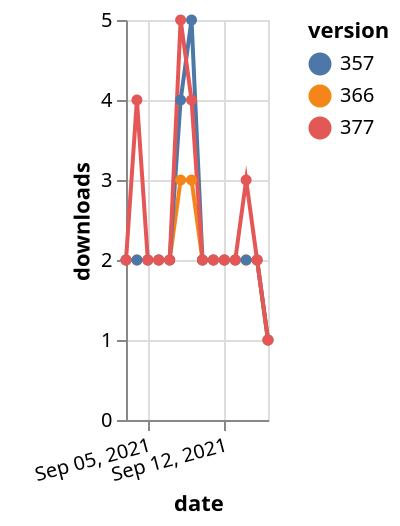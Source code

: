 {"$schema": "https://vega.github.io/schema/vega-lite/v5.json", "description": "A simple bar chart with embedded data.", "data": {"values": [{"date": "2021-09-03", "total": 2275, "delta": 2, "version": "366"}, {"date": "2021-09-04", "total": 2277, "delta": 2, "version": "366"}, {"date": "2021-09-05", "total": 2279, "delta": 2, "version": "366"}, {"date": "2021-09-06", "total": 2281, "delta": 2, "version": "366"}, {"date": "2021-09-07", "total": 2283, "delta": 2, "version": "366"}, {"date": "2021-09-08", "total": 2286, "delta": 3, "version": "366"}, {"date": "2021-09-09", "total": 2289, "delta": 3, "version": "366"}, {"date": "2021-09-10", "total": 2291, "delta": 2, "version": "366"}, {"date": "2021-09-11", "total": 2293, "delta": 2, "version": "366"}, {"date": "2021-09-12", "total": 2295, "delta": 2, "version": "366"}, {"date": "2021-09-13", "total": 2297, "delta": 2, "version": "366"}, {"date": "2021-09-14", "total": 2299, "delta": 2, "version": "366"}, {"date": "2021-09-15", "total": 2301, "delta": 2, "version": "366"}, {"date": "2021-09-16", "total": 2302, "delta": 1, "version": "366"}, {"date": "2021-09-03", "total": 2772, "delta": 2, "version": "357"}, {"date": "2021-09-04", "total": 2774, "delta": 2, "version": "357"}, {"date": "2021-09-05", "total": 2776, "delta": 2, "version": "357"}, {"date": "2021-09-06", "total": 2778, "delta": 2, "version": "357"}, {"date": "2021-09-07", "total": 2780, "delta": 2, "version": "357"}, {"date": "2021-09-08", "total": 2784, "delta": 4, "version": "357"}, {"date": "2021-09-09", "total": 2789, "delta": 5, "version": "357"}, {"date": "2021-09-10", "total": 2791, "delta": 2, "version": "357"}, {"date": "2021-09-11", "total": 2793, "delta": 2, "version": "357"}, {"date": "2021-09-12", "total": 2795, "delta": 2, "version": "357"}, {"date": "2021-09-13", "total": 2797, "delta": 2, "version": "357"}, {"date": "2021-09-14", "total": 2799, "delta": 2, "version": "357"}, {"date": "2021-09-15", "total": 2801, "delta": 2, "version": "357"}, {"date": "2021-09-16", "total": 2802, "delta": 1, "version": "357"}, {"date": "2021-09-03", "total": 2087, "delta": 2, "version": "377"}, {"date": "2021-09-04", "total": 2091, "delta": 4, "version": "377"}, {"date": "2021-09-05", "total": 2093, "delta": 2, "version": "377"}, {"date": "2021-09-06", "total": 2095, "delta": 2, "version": "377"}, {"date": "2021-09-07", "total": 2097, "delta": 2, "version": "377"}, {"date": "2021-09-08", "total": 2102, "delta": 5, "version": "377"}, {"date": "2021-09-09", "total": 2106, "delta": 4, "version": "377"}, {"date": "2021-09-10", "total": 2108, "delta": 2, "version": "377"}, {"date": "2021-09-11", "total": 2110, "delta": 2, "version": "377"}, {"date": "2021-09-12", "total": 2112, "delta": 2, "version": "377"}, {"date": "2021-09-13", "total": 2114, "delta": 2, "version": "377"}, {"date": "2021-09-14", "total": 2117, "delta": 3, "version": "377"}, {"date": "2021-09-15", "total": 2119, "delta": 2, "version": "377"}, {"date": "2021-09-16", "total": 2120, "delta": 1, "version": "377"}]}, "width": "container", "mark": {"type": "line", "point": {"filled": true}}, "encoding": {"x": {"field": "date", "type": "temporal", "timeUnit": "yearmonthdate", "title": "date", "axis": {"labelAngle": -15}}, "y": {"field": "delta", "type": "quantitative", "title": "downloads"}, "color": {"field": "version", "type": "nominal"}, "tooltip": {"field": "delta"}}}